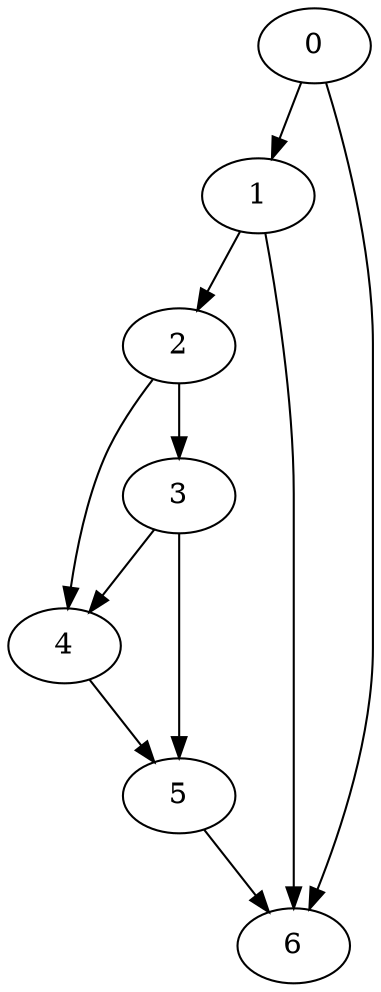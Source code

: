 digraph {
	0
	1
	2
	3
	4
	5
	6
	0 -> 1
	1 -> 2
	2 -> 3
	2 -> 4
	3 -> 4
	3 -> 5
	4 -> 5
	0 -> 6
	1 -> 6
	5 -> 6
}
